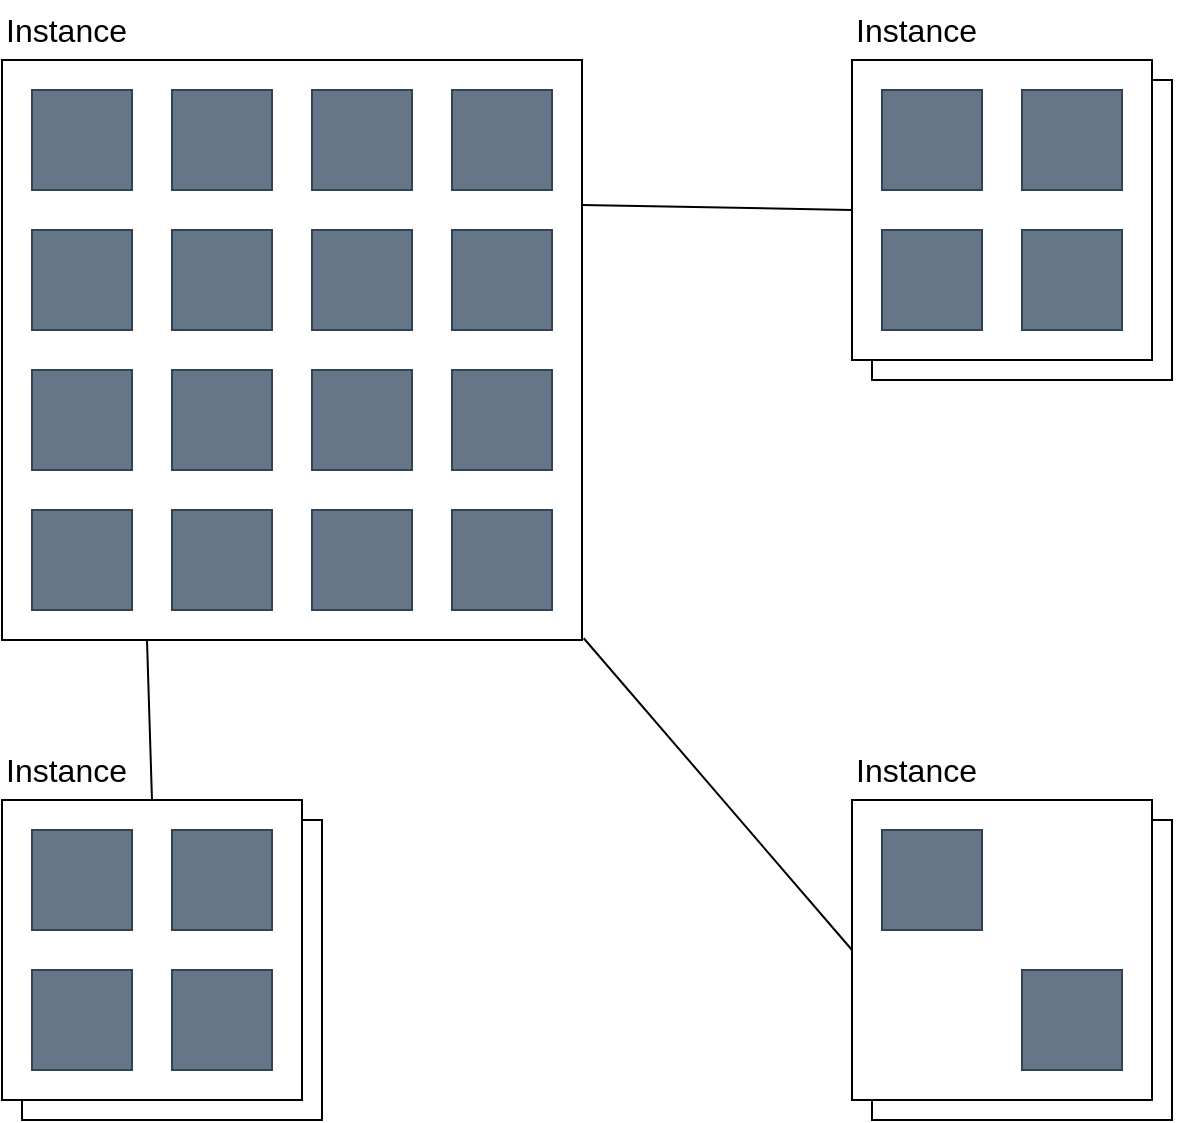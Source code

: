 <mxfile version="12.1.3" type="device" pages="1"><diagram id="EwnYKnYltnN0xF0RKQQO" name="Page-1"><mxGraphModel dx="1186" dy="614" grid="1" gridSize="10" guides="1" tooltips="1" connect="1" arrows="1" fold="1" page="1" pageScale="1" pageWidth="850" pageHeight="1100" math="0" shadow="0"><root><mxCell id="0"/><mxCell id="1" parent="0"/><mxCell id="yPs74v-4b3Ycm57ZGJwv-49" value="" style="rounded=0;whiteSpace=wrap;html=1;" vertex="1" parent="1"><mxGeometry x="555" y="90" width="150" height="150" as="geometry"/></mxCell><mxCell id="yPs74v-4b3Ycm57ZGJwv-48" value="" style="rounded=0;whiteSpace=wrap;html=1;" vertex="1" parent="1"><mxGeometry x="555" y="460" width="150" height="150" as="geometry"/></mxCell><mxCell id="yPs74v-4b3Ycm57ZGJwv-47" value="" style="rounded=0;whiteSpace=wrap;html=1;" vertex="1" parent="1"><mxGeometry x="130" y="460" width="150" height="150" as="geometry"/></mxCell><mxCell id="yPs74v-4b3Ycm57ZGJwv-28" value="" style="rounded=0;whiteSpace=wrap;html=1;" vertex="1" parent="1"><mxGeometry x="120" y="450" width="150" height="150" as="geometry"/></mxCell><mxCell id="yPs74v-4b3Ycm57ZGJwv-1" value="" style="rounded=0;whiteSpace=wrap;html=1;" vertex="1" parent="1"><mxGeometry x="120" y="80" width="290" height="290" as="geometry"/></mxCell><mxCell id="yPs74v-4b3Ycm57ZGJwv-2" value="" style="rounded=0;whiteSpace=wrap;html=1;fillColor=#647687;strokeColor=#314354;fontColor=#ffffff;" vertex="1" parent="1"><mxGeometry x="135" y="95" width="50" height="50" as="geometry"/></mxCell><mxCell id="yPs74v-4b3Ycm57ZGJwv-3" value="" style="rounded=0;whiteSpace=wrap;html=1;fillColor=#647687;strokeColor=#314354;fontColor=#ffffff;" vertex="1" parent="1"><mxGeometry x="205" y="95" width="50" height="50" as="geometry"/></mxCell><mxCell id="yPs74v-4b3Ycm57ZGJwv-4" value="" style="rounded=0;whiteSpace=wrap;html=1;fillColor=#647687;strokeColor=#314354;fontColor=#ffffff;" vertex="1" parent="1"><mxGeometry x="275" y="95" width="50" height="50" as="geometry"/></mxCell><mxCell id="yPs74v-4b3Ycm57ZGJwv-7" value="" style="rounded=0;whiteSpace=wrap;html=1;fillColor=#647687;strokeColor=#314354;fontColor=#ffffff;" vertex="1" parent="1"><mxGeometry x="135" y="165" width="50" height="50" as="geometry"/></mxCell><mxCell id="yPs74v-4b3Ycm57ZGJwv-8" value="" style="rounded=0;whiteSpace=wrap;html=1;fillColor=#647687;strokeColor=#314354;fontColor=#ffffff;" vertex="1" parent="1"><mxGeometry x="205" y="165" width="50" height="50" as="geometry"/></mxCell><mxCell id="yPs74v-4b3Ycm57ZGJwv-9" value="" style="rounded=0;whiteSpace=wrap;html=1;fillColor=#647687;strokeColor=#314354;fontColor=#ffffff;" vertex="1" parent="1"><mxGeometry x="275" y="165" width="50" height="50" as="geometry"/></mxCell><mxCell id="yPs74v-4b3Ycm57ZGJwv-12" value="" style="rounded=0;whiteSpace=wrap;html=1;fillColor=#647687;strokeColor=#314354;fontColor=#ffffff;" vertex="1" parent="1"><mxGeometry x="135" y="235" width="50" height="50" as="geometry"/></mxCell><mxCell id="yPs74v-4b3Ycm57ZGJwv-13" value="" style="rounded=0;whiteSpace=wrap;html=1;fillColor=#647687;strokeColor=#314354;fontColor=#ffffff;" vertex="1" parent="1"><mxGeometry x="205" y="235" width="50" height="50" as="geometry"/></mxCell><mxCell id="yPs74v-4b3Ycm57ZGJwv-14" value="" style="rounded=0;whiteSpace=wrap;html=1;fillColor=#647687;strokeColor=#314354;fontColor=#ffffff;" vertex="1" parent="1"><mxGeometry x="275" y="235" width="50" height="50" as="geometry"/></mxCell><mxCell id="yPs74v-4b3Ycm57ZGJwv-15" value="" style="rounded=0;whiteSpace=wrap;html=1;fillColor=#647687;strokeColor=#314354;fontColor=#ffffff;" vertex="1" parent="1"><mxGeometry x="345" y="95" width="50" height="50" as="geometry"/></mxCell><mxCell id="yPs74v-4b3Ycm57ZGJwv-16" value="" style="rounded=0;whiteSpace=wrap;html=1;fillColor=#647687;strokeColor=#314354;fontColor=#ffffff;" vertex="1" parent="1"><mxGeometry x="345" y="165" width="50" height="50" as="geometry"/></mxCell><mxCell id="yPs74v-4b3Ycm57ZGJwv-17" value="" style="rounded=0;whiteSpace=wrap;html=1;fillColor=#647687;strokeColor=#314354;fontColor=#ffffff;" vertex="1" parent="1"><mxGeometry x="135" y="465" width="50" height="50" as="geometry"/></mxCell><mxCell id="yPs74v-4b3Ycm57ZGJwv-18" value="" style="rounded=0;whiteSpace=wrap;html=1;fillColor=#647687;strokeColor=#314354;fontColor=#ffffff;" vertex="1" parent="1"><mxGeometry x="205" y="465" width="50" height="50" as="geometry"/></mxCell><mxCell id="yPs74v-4b3Ycm57ZGJwv-19" value="" style="rounded=0;whiteSpace=wrap;html=1;fillColor=#647687;strokeColor=#314354;fontColor=#ffffff;" vertex="1" parent="1"><mxGeometry x="275" y="305" width="50" height="50" as="geometry"/></mxCell><mxCell id="yPs74v-4b3Ycm57ZGJwv-20" value="" style="rounded=0;whiteSpace=wrap;html=1;fillColor=#647687;strokeColor=#314354;fontColor=#ffffff;" vertex="1" parent="1"><mxGeometry x="345" y="305" width="50" height="50" as="geometry"/></mxCell><mxCell id="yPs74v-4b3Ycm57ZGJwv-21" value="" style="rounded=0;whiteSpace=wrap;html=1;fillColor=#647687;strokeColor=#314354;fontColor=#ffffff;" vertex="1" parent="1"><mxGeometry x="345" y="235" width="50" height="50" as="geometry"/></mxCell><mxCell id="yPs74v-4b3Ycm57ZGJwv-22" value="" style="rounded=0;whiteSpace=wrap;html=1;fillColor=#647687;strokeColor=#314354;fontColor=#ffffff;" vertex="1" parent="1"><mxGeometry x="135" y="535" width="50" height="50" as="geometry"/></mxCell><mxCell id="yPs74v-4b3Ycm57ZGJwv-23" value="" style="rounded=0;whiteSpace=wrap;html=1;fillColor=#647687;strokeColor=#314354;fontColor=#ffffff;" vertex="1" parent="1"><mxGeometry x="205" y="535" width="50" height="50" as="geometry"/></mxCell><mxCell id="yPs74v-4b3Ycm57ZGJwv-25" value="" style="rounded=0;whiteSpace=wrap;html=1;fillColor=#647687;strokeColor=#314354;fontColor=#ffffff;" vertex="1" parent="1"><mxGeometry x="205" y="305" width="50" height="50" as="geometry"/></mxCell><mxCell id="yPs74v-4b3Ycm57ZGJwv-26" value="" style="rounded=0;whiteSpace=wrap;html=1;fillColor=#647687;strokeColor=#314354;fontColor=#ffffff;" vertex="1" parent="1"><mxGeometry x="135" y="305" width="50" height="50" as="geometry"/></mxCell><mxCell id="yPs74v-4b3Ycm57ZGJwv-27" value="&lt;font style=&quot;font-size: 16px&quot;&gt;Instance&lt;/font&gt;" style="text;html=1;strokeColor=none;fillColor=none;align=left;verticalAlign=middle;whiteSpace=wrap;rounded=0;" vertex="1" parent="1"><mxGeometry x="120" y="50" width="170" height="30" as="geometry"/></mxCell><mxCell id="yPs74v-4b3Ycm57ZGJwv-30" value="&lt;font style=&quot;font-size: 16px&quot;&gt;Instance&lt;/font&gt;" style="text;html=1;strokeColor=none;fillColor=none;align=left;verticalAlign=middle;whiteSpace=wrap;rounded=0;" vertex="1" parent="1"><mxGeometry x="120" y="420" width="170" height="30" as="geometry"/></mxCell><mxCell id="yPs74v-4b3Ycm57ZGJwv-31" value="" style="rounded=0;whiteSpace=wrap;html=1;" vertex="1" parent="1"><mxGeometry x="545" y="80" width="150" height="150" as="geometry"/></mxCell><mxCell id="yPs74v-4b3Ycm57ZGJwv-32" value="" style="rounded=0;whiteSpace=wrap;html=1;fillColor=#647687;strokeColor=#314354;fontColor=#ffffff;" vertex="1" parent="1"><mxGeometry x="560" y="95" width="50" height="50" as="geometry"/></mxCell><mxCell id="yPs74v-4b3Ycm57ZGJwv-33" value="" style="rounded=0;whiteSpace=wrap;html=1;fillColor=#647687;strokeColor=#314354;fontColor=#ffffff;" vertex="1" parent="1"><mxGeometry x="630" y="95" width="50" height="50" as="geometry"/></mxCell><mxCell id="yPs74v-4b3Ycm57ZGJwv-34" value="" style="rounded=0;whiteSpace=wrap;html=1;fillColor=#647687;strokeColor=#314354;fontColor=#ffffff;" vertex="1" parent="1"><mxGeometry x="560" y="165" width="50" height="50" as="geometry"/></mxCell><mxCell id="yPs74v-4b3Ycm57ZGJwv-35" value="" style="rounded=0;whiteSpace=wrap;html=1;fillColor=#647687;strokeColor=#314354;fontColor=#ffffff;" vertex="1" parent="1"><mxGeometry x="630" y="165" width="50" height="50" as="geometry"/></mxCell><mxCell id="yPs74v-4b3Ycm57ZGJwv-36" value="&lt;font style=&quot;font-size: 16px&quot;&gt;Instance&lt;/font&gt;" style="text;html=1;strokeColor=none;fillColor=none;align=left;verticalAlign=middle;whiteSpace=wrap;rounded=0;" vertex="1" parent="1"><mxGeometry x="545" y="50" width="170" height="30" as="geometry"/></mxCell><mxCell id="yPs74v-4b3Ycm57ZGJwv-37" value="" style="rounded=0;whiteSpace=wrap;html=1;" vertex="1" parent="1"><mxGeometry x="545" y="450" width="150" height="150" as="geometry"/></mxCell><mxCell id="yPs74v-4b3Ycm57ZGJwv-38" value="" style="rounded=0;whiteSpace=wrap;html=1;fillColor=#647687;strokeColor=#314354;fontColor=#ffffff;" vertex="1" parent="1"><mxGeometry x="560" y="465" width="50" height="50" as="geometry"/></mxCell><mxCell id="yPs74v-4b3Ycm57ZGJwv-41" value="" style="rounded=0;whiteSpace=wrap;html=1;fillColor=#647687;strokeColor=#314354;fontColor=#ffffff;" vertex="1" parent="1"><mxGeometry x="630" y="535" width="50" height="50" as="geometry"/></mxCell><mxCell id="yPs74v-4b3Ycm57ZGJwv-42" value="&lt;font style=&quot;font-size: 16px&quot;&gt;Instance&lt;/font&gt;" style="text;html=1;strokeColor=none;fillColor=none;align=left;verticalAlign=middle;whiteSpace=wrap;rounded=0;" vertex="1" parent="1"><mxGeometry x="545" y="420" width="170" height="30" as="geometry"/></mxCell><mxCell id="yPs74v-4b3Ycm57ZGJwv-43" value="" style="endArrow=none;html=1;exitX=0.25;exitY=1;exitDx=0;exitDy=0;entryX=0.5;entryY=0;entryDx=0;entryDy=0;" edge="1" parent="1" source="yPs74v-4b3Ycm57ZGJwv-1" target="yPs74v-4b3Ycm57ZGJwv-28"><mxGeometry width="50" height="50" relative="1" as="geometry"><mxPoint x="120" y="670" as="sourcePoint"/><mxPoint x="170" y="620" as="targetPoint"/></mxGeometry></mxCell><mxCell id="yPs74v-4b3Ycm57ZGJwv-44" value="" style="endArrow=none;html=1;entryX=1;entryY=0.25;entryDx=0;entryDy=0;exitX=0;exitY=0.5;exitDx=0;exitDy=0;" edge="1" parent="1" source="yPs74v-4b3Ycm57ZGJwv-31" target="yPs74v-4b3Ycm57ZGJwv-1"><mxGeometry width="50" height="50" relative="1" as="geometry"><mxPoint x="120" y="670" as="sourcePoint"/><mxPoint x="170" y="620" as="targetPoint"/></mxGeometry></mxCell><mxCell id="yPs74v-4b3Ycm57ZGJwv-45" value="" style="endArrow=none;html=1;exitX=1.003;exitY=0.997;exitDx=0;exitDy=0;exitPerimeter=0;entryX=0;entryY=0.5;entryDx=0;entryDy=0;" edge="1" parent="1" source="yPs74v-4b3Ycm57ZGJwv-1" target="yPs74v-4b3Ycm57ZGJwv-37"><mxGeometry width="50" height="50" relative="1" as="geometry"><mxPoint x="120" y="670" as="sourcePoint"/><mxPoint x="540" y="510" as="targetPoint"/></mxGeometry></mxCell></root></mxGraphModel></diagram></mxfile>